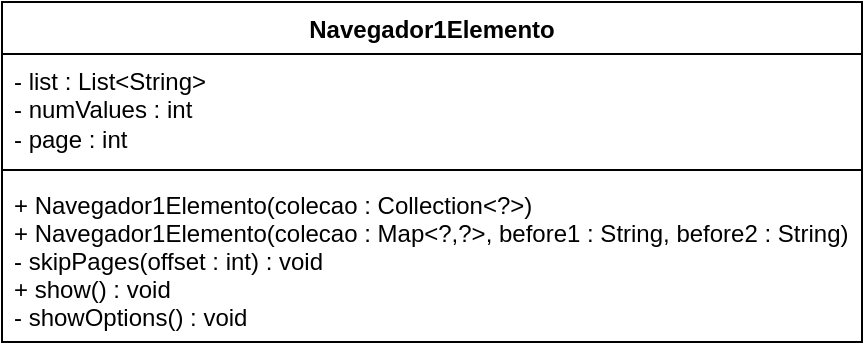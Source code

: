 <mxfile version="13.0.1" type="device"><diagram id="156TWqzqvm_quB4XYFCr" name="Page-1"><mxGraphModel dx="1102" dy="794" grid="1" gridSize="10" guides="1" tooltips="1" connect="1" arrows="1" fold="1" page="1" pageScale="1" pageWidth="1169" pageHeight="827" math="0" shadow="0"><root><mxCell id="0"/><mxCell id="1" parent="0"/><mxCell id="wLXwx-0b9c9h5c0pxnsm-17" value="Navegador1Elemento" style="swimlane;fontStyle=1;align=center;verticalAlign=top;childLayout=stackLayout;horizontal=1;startSize=26;horizontalStack=0;resizeParent=1;resizeParentMax=0;resizeLast=0;collapsible=1;marginBottom=0;fontFamily=Helvetica;html=0;" vertex="1" parent="1"><mxGeometry x="380" y="270" width="430" height="170" as="geometry"/></mxCell><mxCell id="wLXwx-0b9c9h5c0pxnsm-18" value="- list : List&amp;lt;String&amp;gt;&lt;br&gt;- numValues : int&lt;br&gt;- page : int" style="text;strokeColor=none;fillColor=none;align=left;verticalAlign=top;spacingLeft=4;spacingRight=4;overflow=hidden;rotatable=0;points=[[0,0.5],[1,0.5]];portConstraint=eastwest;html=1;" vertex="1" parent="wLXwx-0b9c9h5c0pxnsm-17"><mxGeometry y="26" width="430" height="54" as="geometry"/></mxCell><mxCell id="wLXwx-0b9c9h5c0pxnsm-19" value="" style="line;strokeWidth=1;fillColor=none;align=left;verticalAlign=middle;spacingTop=-1;spacingLeft=3;spacingRight=3;rotatable=0;labelPosition=right;points=[];portConstraint=eastwest;" vertex="1" parent="wLXwx-0b9c9h5c0pxnsm-17"><mxGeometry y="80" width="430" height="8" as="geometry"/></mxCell><mxCell id="wLXwx-0b9c9h5c0pxnsm-20" value="+ Navegador1Elemento(colecao : Collection&lt;?&gt;)&#10;+ Navegador1Elemento(colecao : Map&lt;?,?&gt;, before1 : String, before2 : String)&#10;- skipPages(offset : int) : void&#10;+ show() : void&#10;- showOptions() : void" style="text;strokeColor=none;fillColor=none;align=left;verticalAlign=top;spacingLeft=4;spacingRight=4;overflow=hidden;rotatable=0;points=[[0,0.5],[1,0.5]];portConstraint=eastwest;" vertex="1" parent="wLXwx-0b9c9h5c0pxnsm-17"><mxGeometry y="88" width="430" height="82" as="geometry"/></mxCell></root></mxGraphModel></diagram></mxfile>